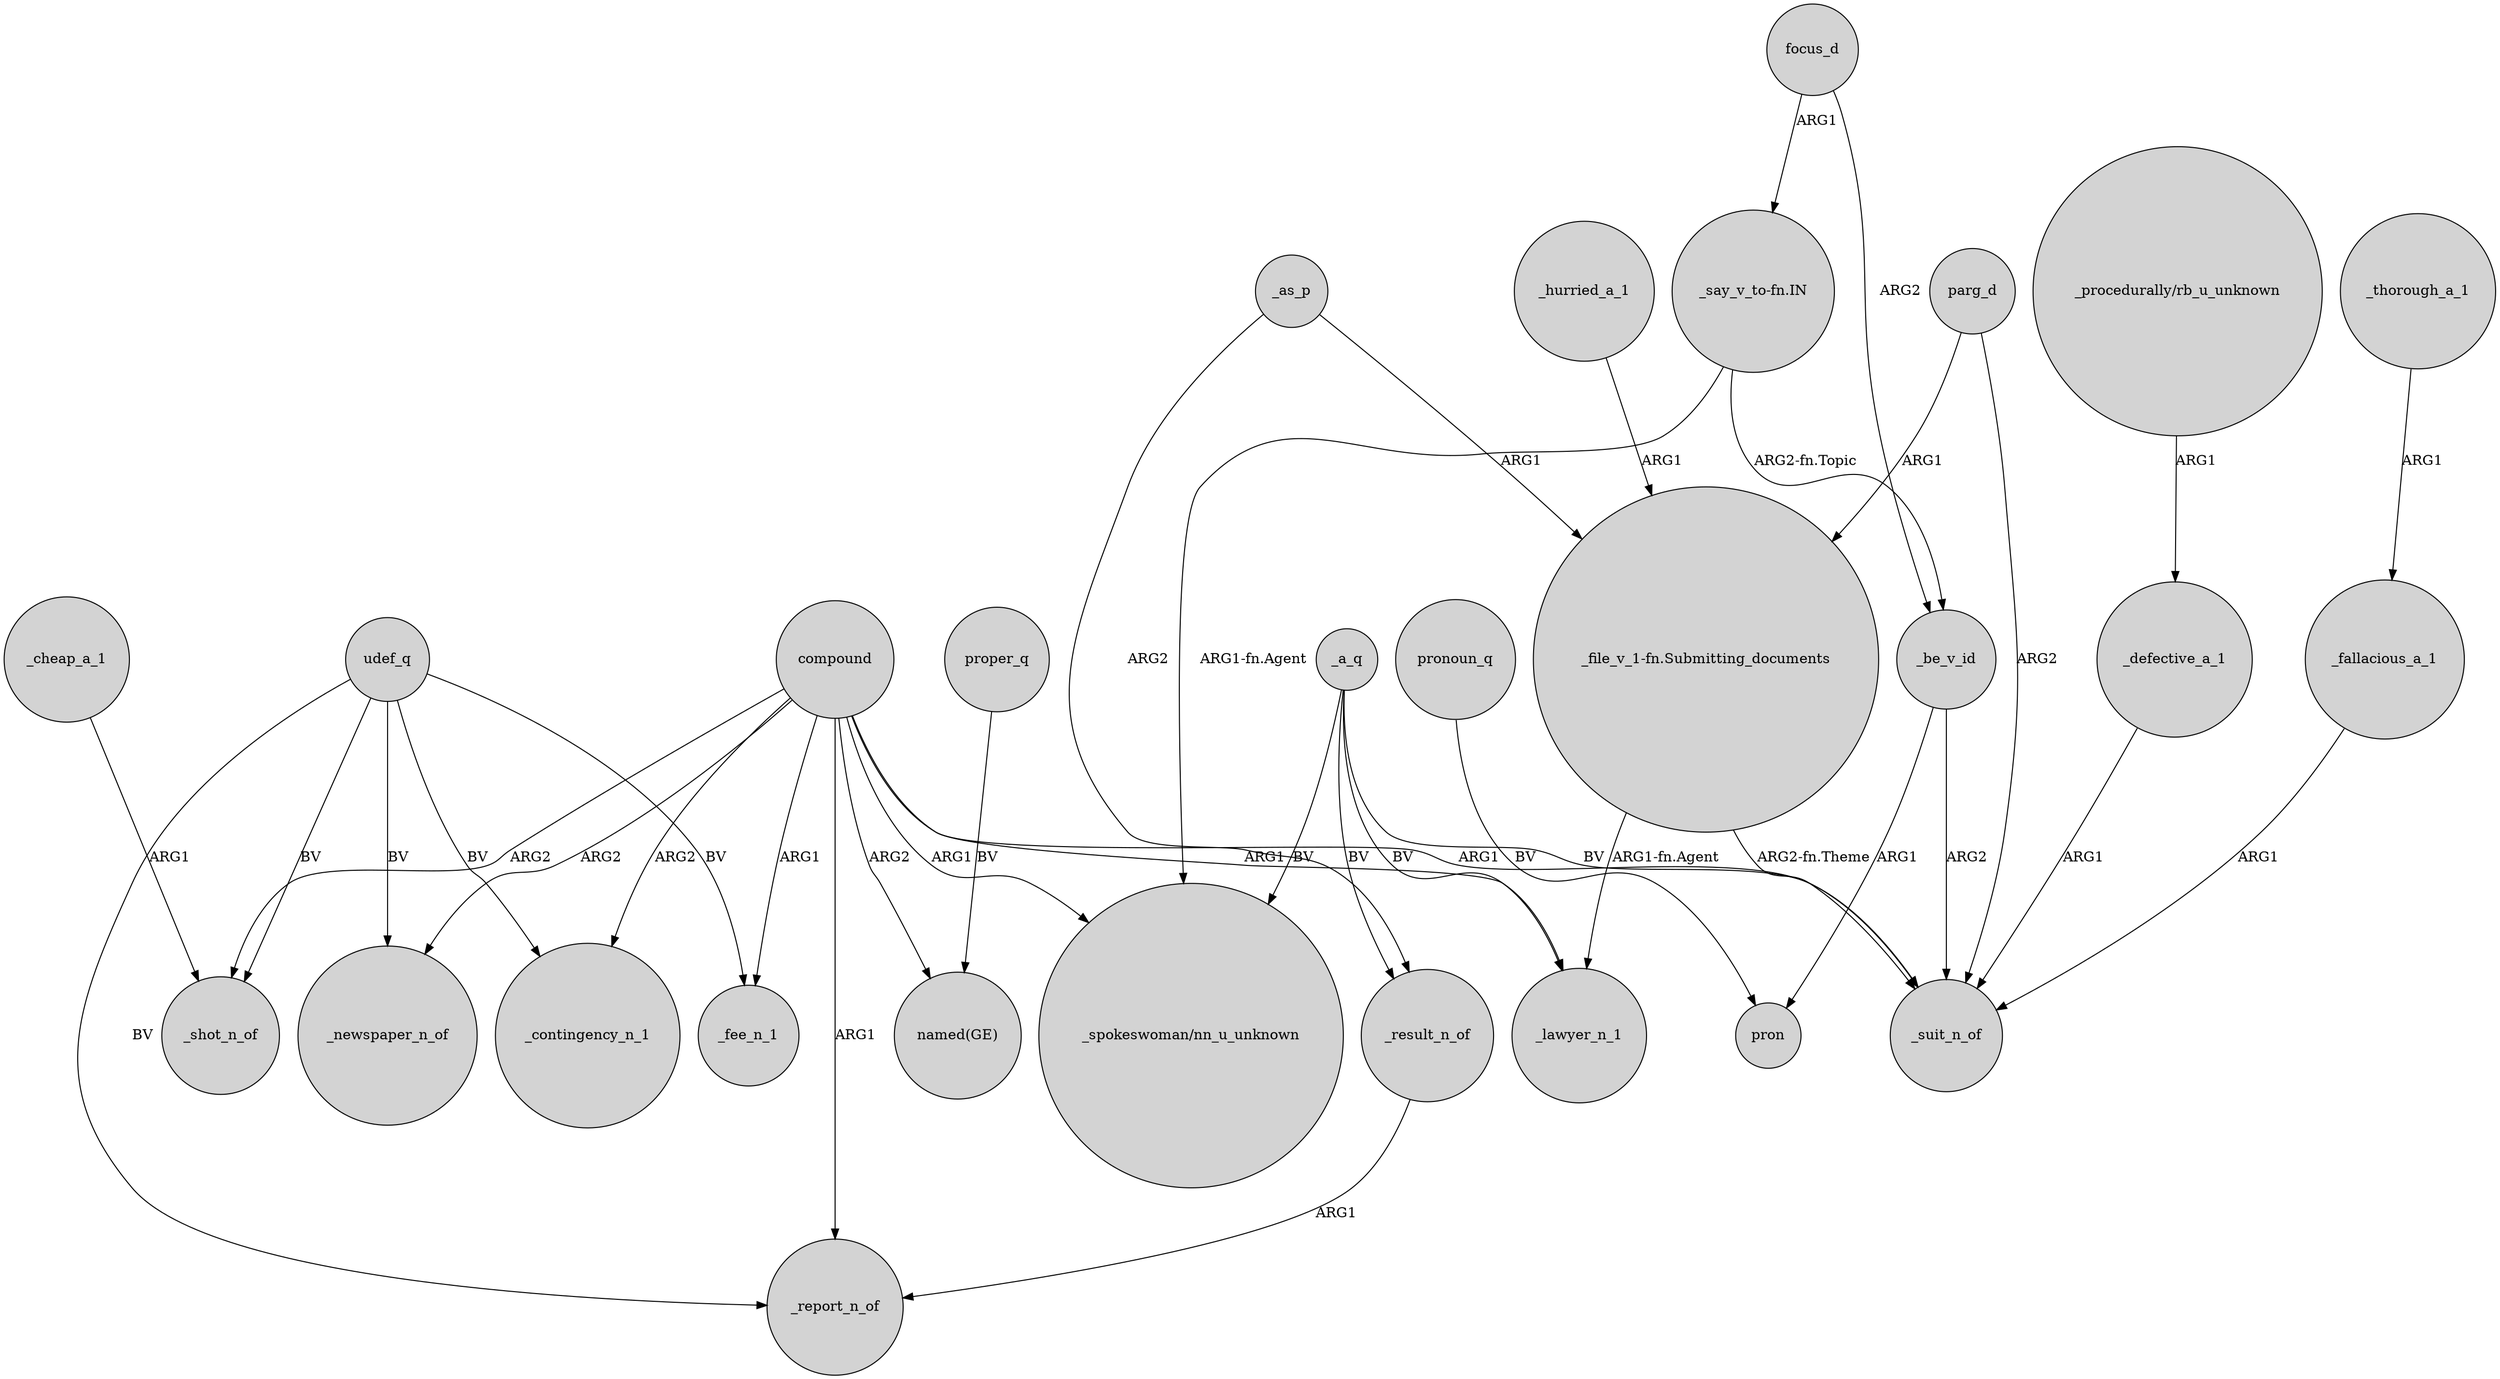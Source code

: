 digraph {
	node [shape=circle style=filled]
	focus_d -> _be_v_id [label=ARG2]
	_defective_a_1 -> _suit_n_of [label=ARG1]
	compound -> _report_n_of [label=ARG1]
	compound -> _suit_n_of [label=ARG1]
	_a_q -> _lawyer_n_1 [label=BV]
	udef_q -> _fee_n_1 [label=BV]
	compound -> _lawyer_n_1 [label=ARG1]
	compound -> "named(GE)" [label=ARG2]
	udef_q -> _newspaper_n_of [label=BV]
	_a_q -> "_spokeswoman/nn_u_unknown" [label=BV]
	proper_q -> "named(GE)" [label=BV]
	compound -> _shot_n_of [label=ARG2]
	_a_q -> _result_n_of [label=BV]
	parg_d -> "_file_v_1-fn.Submitting_documents" [label=ARG1]
	udef_q -> _report_n_of [label=BV]
	_as_p -> "_file_v_1-fn.Submitting_documents" [label=ARG1]
	"_file_v_1-fn.Submitting_documents" -> _suit_n_of [label="ARG2-fn.Theme"]
	_result_n_of -> _report_n_of [label=ARG1]
	_be_v_id -> pron [label=ARG1]
	"_say_v_to-fn.IN" -> _be_v_id [label="ARG2-fn.Topic"]
	parg_d -> _suit_n_of [label=ARG2]
	_hurried_a_1 -> "_file_v_1-fn.Submitting_documents" [label=ARG1]
	_thorough_a_1 -> _fallacious_a_1 [label=ARG1]
	pronoun_q -> pron [label=BV]
	_as_p -> _result_n_of [label=ARG2]
	_cheap_a_1 -> _shot_n_of [label=ARG1]
	_fallacious_a_1 -> _suit_n_of [label=ARG1]
	"_say_v_to-fn.IN" -> "_spokeswoman/nn_u_unknown" [label="ARG1-fn.Agent"]
	"_file_v_1-fn.Submitting_documents" -> _lawyer_n_1 [label="ARG1-fn.Agent"]
	compound -> "_spokeswoman/nn_u_unknown" [label=ARG1]
	_be_v_id -> _suit_n_of [label=ARG2]
	_a_q -> _suit_n_of [label=BV]
	udef_q -> _shot_n_of [label=BV]
	"_procedurally/rb_u_unknown" -> _defective_a_1 [label=ARG1]
	compound -> _contingency_n_1 [label=ARG2]
	compound -> _fee_n_1 [label=ARG1]
	udef_q -> _contingency_n_1 [label=BV]
	focus_d -> "_say_v_to-fn.IN" [label=ARG1]
	compound -> _newspaper_n_of [label=ARG2]
}

